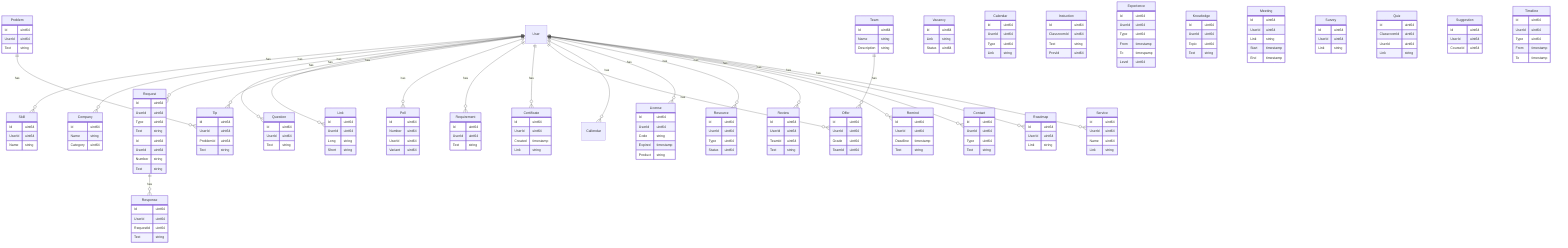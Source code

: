erDiagram

          User ||--o{ Skill: has
          User ||--o{ Company: has
          User ||--o{ Request: has
          User ||--o{ Question: has
          User ||--o{ Link: has
          User ||--o{ Tip: has
          User ||--o{ Poll: has
          User ||--o{ Requirement: has
          User ||--o{ Certificate: has
          User ||--o{ Offer: has
          User ||--o{ Callendar: has
          User ||--o{ License: has
          User ||--o{ Resource: has
          User ||--o{ Review: has
          User ||--o{ Remind: has
          User ||--o{ Contact: has
          User ||--o{ Roadmap: has

          User ||--o{ Service: has

          Team ||--o{ Offer: has

          Request ||--o{ Response: has
          Problem ||--o{ Tip: has
          
          Skill {
            Id uint64
            UserId uint64
            Name string
          }

          Company {
            Id uint64
            Name string
            Category uint64
          }

          Vacancy {
            Id uint64
            Link string
            Status uint64
          }

          Team {
            Id uint64
            Name string
            Description string
          }

          Request {
            Id uint64
            UserId uint64
            Type uint64
            Text string
          }

          Question {
            Id uint64
            UserId uint64
            Text string
          }

          Tip {
            Id uint64
            UserId uint64
            ProblemId uint64
            Text string
          }

          Problem {
            Id uint64
            UserId uint64
            Text string
          }

          Link {
            Id uint64
            UserId uint64
            Long string
            Short string
          }

          Request {
            Id uint64
            UserId uint64
            Number string
            Text string
          }

          Response {
            Id uint64
            UserId uint64
            RequestId uint64
            Text string
          }
          
          Poll {
            Id uint64
            Number uint64
            UserId uint64
            Variant uint64
          }

          Requirement {
            Id uint64
            UserId uint64
            Text string
          }

          Certificate {
            Id uint64
            UserId uint64
            Created timestamp
            Link string
          }

          Offer {
            Id uint64
            UserId uint64
            Grade uint64
            TeamId uint64
          }

          Calendar {
            Id uint64
            UserId uint64
            Type uint64
            Link string
          }

          License {
            Id uint64
            UserId uint64
            Code string
            Expired timestamp
            Product string
          }

          Resource {
            Id uint64
            UserId uint64
            Type uint64
            Status uint64
          }

          Review {
            Id uint64
            UserId uint64
            TeamId uint64
            Text string
          }

          Service {
            Id uint64
            UserId uint64
            Name uint64
            Link string
          }

          Contact {
            Id uint64
            UserId uint64
            Type uint64
            Text string
          }
    
          Roadmap {
            Id uint64
            UserId uint64
            Link string
          }

          Remind {
            Id uint64
            UserId uint64
            Deadline timestamp
            Text string
          }

          Instuction {
            Id uint64
            ClassroomId uint64
            Text string
            PrevId uint64
          }

          Experience {
            Id uint64
            UserId uint64
            Type uint64
            From timestamp
            To timespamp
            Level uint64
          }

          Knowledge {
            Id uint64
            UserId uint64
            Topic uint64
            Text string
          }

          Meeting {
            Id uint64
            UserId uint64
            Link string
            Start timestamp
            End timestamp
          }

          Survey {
            Id uint64
            UserId uint64
            Link string
          }

          Quiz {
            Id uint64
            ClassroomId uint64
            UserId uint64
            Link string
          }

          Suggestion {
            Id uint64
            UserId uint64
            CourseId uint64
          }

          Timeline {
            Id uint64
            UserId uint64
            Type uint64
            From timestamp
            To timestamp
          }